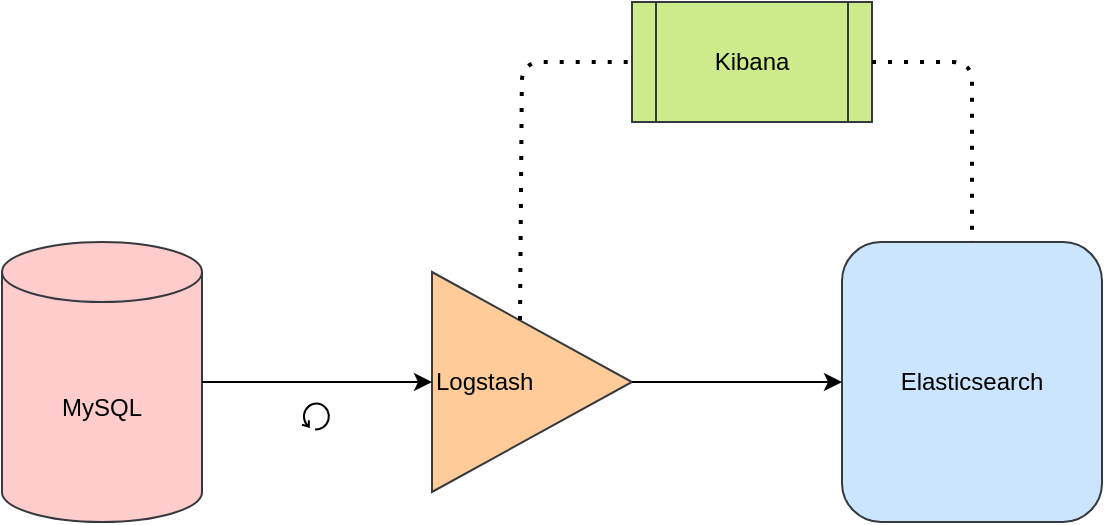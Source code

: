 <mxfile version="13.9.2" type="device"><diagram id="ZqVO5j0u5zzt2cSsfrhF" name="Page-1"><mxGraphModel dx="821" dy="472" grid="1" gridSize="10" guides="1" tooltips="1" connect="1" arrows="1" fold="1" page="1" pageScale="1" pageWidth="850" pageHeight="1100" math="0" shadow="0"><root><mxCell id="0"/><mxCell id="1" parent="0"/><mxCell id="TV9gIKVDkaKxrmBmIS3m-1" value="&lt;div&gt;MySQL&lt;/div&gt;" style="shape=cylinder3;whiteSpace=wrap;html=1;boundedLbl=1;backgroundOutline=1;size=15;fillColor=#ffcccc;strokeColor=#36393d;" vertex="1" parent="1"><mxGeometry x="110" y="140" width="100" height="140" as="geometry"/></mxCell><mxCell id="TV9gIKVDkaKxrmBmIS3m-7" value="Elasticsearch" style="rounded=1;whiteSpace=wrap;html=1;fillColor=#cce5ff;strokeColor=#36393d;" vertex="1" parent="1"><mxGeometry x="530" y="140" width="130" height="140" as="geometry"/></mxCell><mxCell id="TV9gIKVDkaKxrmBmIS3m-8" value="&lt;div align=&quot;left&quot;&gt;Logstash&lt;/div&gt;" style="triangle;whiteSpace=wrap;html=1;align=left;fillColor=#ffcc99;strokeColor=#36393d;" vertex="1" parent="1"><mxGeometry x="325" y="155" width="100" height="110" as="geometry"/></mxCell><mxCell id="TV9gIKVDkaKxrmBmIS3m-9" value="" style="endArrow=classic;html=1;entryX=0;entryY=0.5;entryDx=0;entryDy=0;exitX=1;exitY=0.5;exitDx=0;exitDy=0;" edge="1" parent="1" source="TV9gIKVDkaKxrmBmIS3m-8" target="TV9gIKVDkaKxrmBmIS3m-7"><mxGeometry width="50" height="50" relative="1" as="geometry"><mxPoint x="430" y="210" as="sourcePoint"/><mxPoint x="400" y="220" as="targetPoint"/></mxGeometry></mxCell><mxCell id="TV9gIKVDkaKxrmBmIS3m-10" value="" style="endArrow=classic;html=1;exitX=1;exitY=0.5;exitDx=0;exitDy=0;exitPerimeter=0;entryX=0;entryY=0.5;entryDx=0;entryDy=0;" edge="1" parent="1" source="TV9gIKVDkaKxrmBmIS3m-1" target="TV9gIKVDkaKxrmBmIS3m-8"><mxGeometry width="50" height="50" relative="1" as="geometry"><mxPoint x="350" y="270" as="sourcePoint"/><mxPoint x="400" y="220" as="targetPoint"/></mxGeometry></mxCell><mxCell id="TV9gIKVDkaKxrmBmIS3m-11" value="&lt;div&gt;Kibana&lt;/div&gt;" style="shape=process;whiteSpace=wrap;html=1;backgroundOutline=1;fillColor=#cdeb8b;strokeColor=#36393d;" vertex="1" parent="1"><mxGeometry x="425" y="20" width="120" height="60" as="geometry"/></mxCell><mxCell id="TV9gIKVDkaKxrmBmIS3m-12" value="" style="endArrow=none;dashed=1;html=1;dashPattern=1 3;strokeWidth=2;entryX=0;entryY=0.5;entryDx=0;entryDy=0;exitX=0.44;exitY=0.218;exitDx=0;exitDy=0;exitPerimeter=0;" edge="1" parent="1" source="TV9gIKVDkaKxrmBmIS3m-8" target="TV9gIKVDkaKxrmBmIS3m-11"><mxGeometry width="50" height="50" relative="1" as="geometry"><mxPoint x="360" y="110" as="sourcePoint"/><mxPoint x="370" y="40" as="targetPoint"/><Array as="points"><mxPoint x="370" y="50"/></Array></mxGeometry></mxCell><mxCell id="TV9gIKVDkaKxrmBmIS3m-13" value="" style="endArrow=none;dashed=1;html=1;dashPattern=1 3;strokeWidth=2;exitX=1;exitY=0.5;exitDx=0;exitDy=0;entryX=0.5;entryY=0;entryDx=0;entryDy=0;" edge="1" parent="1" source="TV9gIKVDkaKxrmBmIS3m-11" target="TV9gIKVDkaKxrmBmIS3m-7"><mxGeometry width="50" height="50" relative="1" as="geometry"><mxPoint x="630" y="80" as="sourcePoint"/><mxPoint x="680" y="30" as="targetPoint"/><Array as="points"><mxPoint x="595" y="50"/></Array></mxGeometry></mxCell><mxCell id="TV9gIKVDkaKxrmBmIS3m-14" value="" style="shape=mxgraph.bpmn.loop;html=1;outlineConnect=0;" vertex="1" parent="1"><mxGeometry x="260" y="220" width="14" height="14" as="geometry"/></mxCell></root></mxGraphModel></diagram></mxfile>